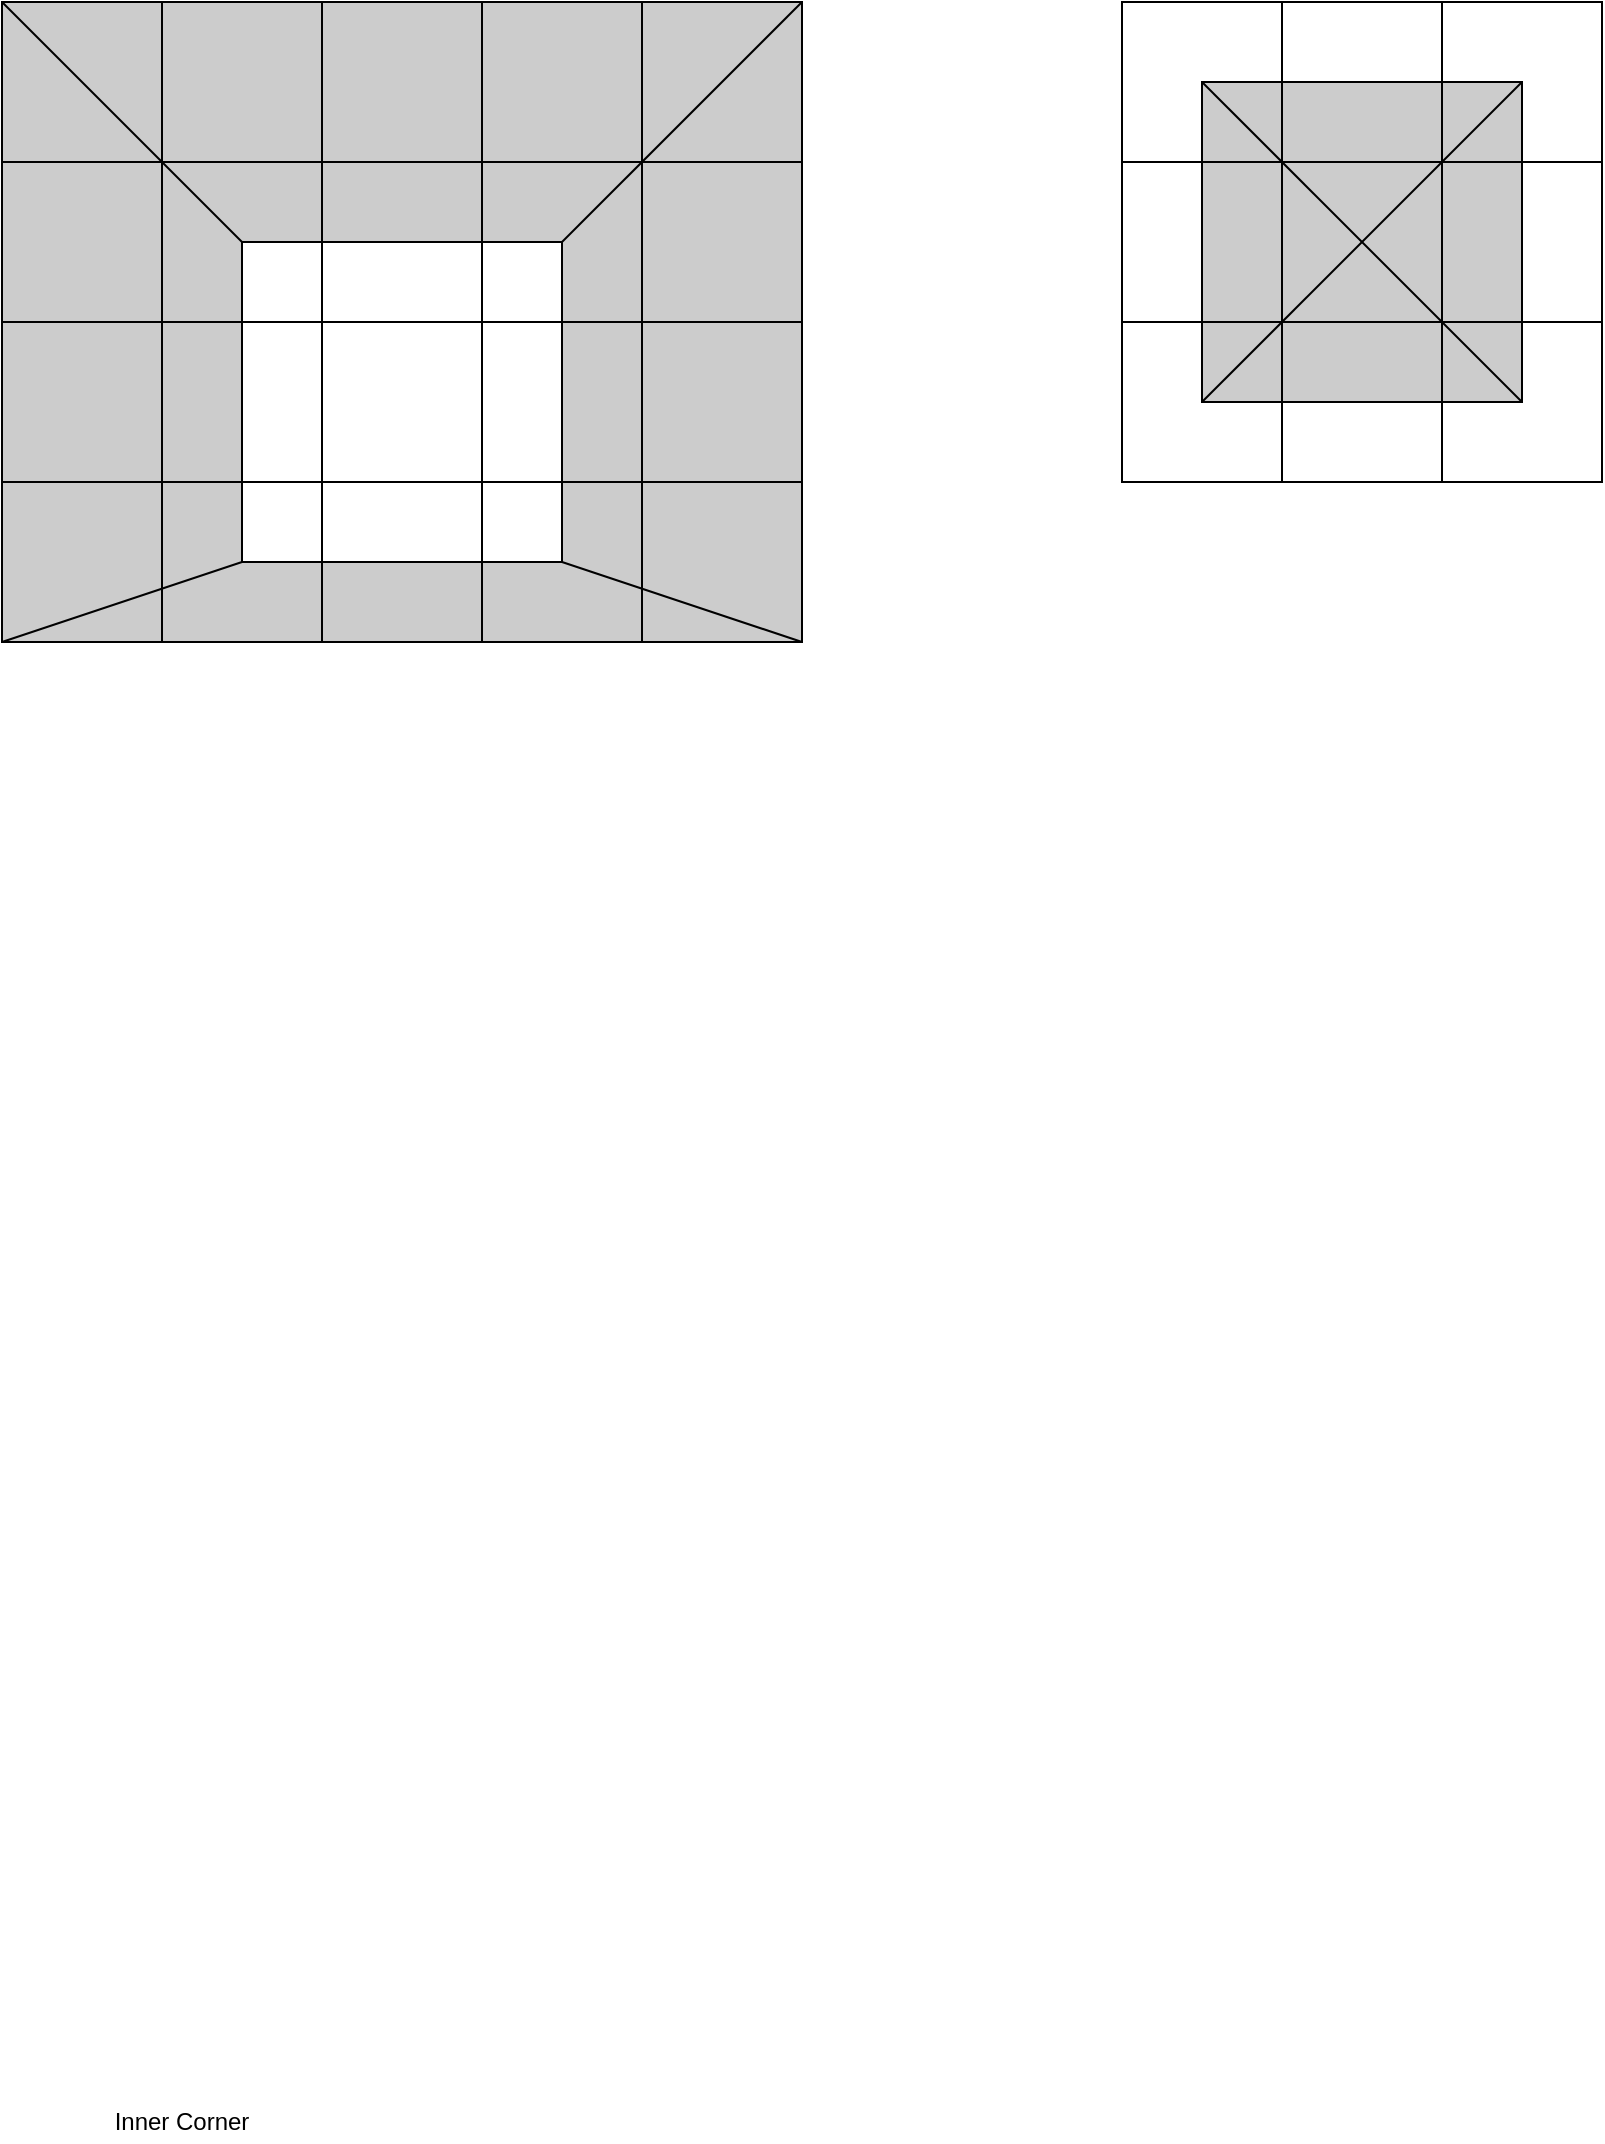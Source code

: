 <mxfile version="12.6.2" type="github">
  <diagram id="_fTgssfwFPi_PuKQFO93" name="Page-1">
    <mxGraphModel dx="2062" dy="1131" grid="1" gridSize="10" guides="1" tooltips="1" connect="1" arrows="1" fold="1" page="1" pageScale="1" pageWidth="827" pageHeight="1169" math="0" shadow="0">
      <root>
        <mxCell id="0"/>
        <mxCell id="1" parent="0"/>
        <mxCell id="ADAHSDNH1dJOkYiK3QjO-37" value="" style="whiteSpace=wrap;html=1;aspect=fixed;strokeColor=#000000;fillColor=#CCCCCC;" vertex="1" parent="1">
          <mxGeometry x="80" width="80" height="80" as="geometry"/>
        </mxCell>
        <mxCell id="ADAHSDNH1dJOkYiK3QjO-38" value="" style="whiteSpace=wrap;html=1;aspect=fixed;strokeColor=#000000;fillColor=#CCCCCC;" vertex="1" parent="1">
          <mxGeometry x="160" width="80" height="80" as="geometry"/>
        </mxCell>
        <mxCell id="ADAHSDNH1dJOkYiK3QjO-3" value="" style="whiteSpace=wrap;html=1;aspect=fixed;fillColor=#CCCCCC;" vertex="1" parent="1">
          <mxGeometry x="80" y="80" width="80" height="80" as="geometry"/>
        </mxCell>
        <mxCell id="ADAHSDNH1dJOkYiK3QjO-5" value="" style="whiteSpace=wrap;html=1;aspect=fixed;gradientColor=#ffffff;gradientDirection=west;shadow=0;glass=0;" vertex="1" parent="1">
          <mxGeometry x="120" y="120" width="40" height="40" as="geometry"/>
        </mxCell>
        <mxCell id="ADAHSDNH1dJOkYiK3QjO-9" value="" style="group;rotation=90;fillColor=#CCCCCC;strokeColor=#000000;" vertex="1" connectable="0" parent="1">
          <mxGeometry x="240" y="80" width="80" height="80" as="geometry"/>
        </mxCell>
        <mxCell id="ADAHSDNH1dJOkYiK3QjO-10" value="" style="whiteSpace=wrap;html=1;aspect=fixed;fillColor=#CCCCCC;" vertex="1" parent="1">
          <mxGeometry x="160" y="80" width="80" height="80" as="geometry"/>
        </mxCell>
        <mxCell id="ADAHSDNH1dJOkYiK3QjO-11" value="" style="rounded=0;whiteSpace=wrap;html=1;gradientColor=#ffffff;gradientDirection=west;shadow=0;glass=0;" vertex="1" parent="1">
          <mxGeometry x="160" y="120" width="80" height="40" as="geometry"/>
        </mxCell>
        <mxCell id="ADAHSDNH1dJOkYiK3QjO-21" value="" style="whiteSpace=wrap;html=1;aspect=fixed;gradientColor=#ffffff;gradientDirection=west;shadow=0;glass=0;" vertex="1" parent="1">
          <mxGeometry x="160" y="160" width="80" height="80" as="geometry"/>
        </mxCell>
        <mxCell id="ADAHSDNH1dJOkYiK3QjO-7" value="" style="whiteSpace=wrap;html=1;aspect=fixed;rotation=90;gradientColor=#ffffff;gradientDirection=west;shadow=0;glass=0;" vertex="1" parent="1">
          <mxGeometry x="240" y="120" width="40" height="40" as="geometry"/>
        </mxCell>
        <mxCell id="ADAHSDNH1dJOkYiK3QjO-33" value="" style="whiteSpace=wrap;html=1;aspect=fixed;strokeColor=#000000;fillColor=#CCCCCC;" vertex="1" parent="1">
          <mxGeometry x="80" y="160" width="80" height="80" as="geometry"/>
        </mxCell>
        <mxCell id="ADAHSDNH1dJOkYiK3QjO-34" value="" style="whiteSpace=wrap;html=1;aspect=fixed;strokeColor=#000000;fillColor=#CCCCCC;" vertex="1" parent="1">
          <mxGeometry x="240" y="160" width="80" height="80" as="geometry"/>
        </mxCell>
        <mxCell id="ADAHSDNH1dJOkYiK3QjO-23" value="" style="rounded=0;whiteSpace=wrap;html=1;rotation=90;gradientColor=#ffffff;gradientDirection=west;shadow=0;glass=0;" vertex="1" parent="1">
          <mxGeometry x="220" y="180" width="80" height="40" as="geometry"/>
        </mxCell>
        <mxCell id="ADAHSDNH1dJOkYiK3QjO-36" value="" style="rounded=0;whiteSpace=wrap;html=1;rotation=90;gradientColor=#ffffff;gradientDirection=west;shadow=0;glass=0;" vertex="1" parent="1">
          <mxGeometry x="100" y="180" width="80" height="40" as="geometry"/>
        </mxCell>
        <mxCell id="ADAHSDNH1dJOkYiK3QjO-12" value="" style="whiteSpace=wrap;html=1;aspect=fixed;rotation=-180;fillColor=#CCCCCC;" vertex="1" parent="1">
          <mxGeometry x="240" y="240" width="80" height="80" as="geometry"/>
        </mxCell>
        <mxCell id="ADAHSDNH1dJOkYiK3QjO-13" value="" style="whiteSpace=wrap;html=1;aspect=fixed;rotation=-180;gradientColor=#ffffff;gradientDirection=west;shadow=0;glass=0;" vertex="1" parent="1">
          <mxGeometry x="240" y="240" width="40" height="40" as="geometry"/>
        </mxCell>
        <mxCell id="ADAHSDNH1dJOkYiK3QjO-18" value="" style="whiteSpace=wrap;html=1;aspect=fixed;rotation=-180;fillColor=#CCCCCC;" vertex="1" parent="1">
          <mxGeometry x="160" y="240" width="80" height="80" as="geometry"/>
        </mxCell>
        <mxCell id="ADAHSDNH1dJOkYiK3QjO-19" value="" style="rounded=0;whiteSpace=wrap;html=1;rotation=-180;gradientColor=#ffffff;gradientDirection=west;shadow=0;glass=0;" vertex="1" parent="1">
          <mxGeometry x="160" y="240" width="80" height="40" as="geometry"/>
        </mxCell>
        <mxCell id="ADAHSDNH1dJOkYiK3QjO-16" value="" style="whiteSpace=wrap;html=1;aspect=fixed;rotation=-90;fillColor=#CCCCCC;" vertex="1" parent="1">
          <mxGeometry x="80" y="240" width="80" height="80" as="geometry"/>
        </mxCell>
        <mxCell id="ADAHSDNH1dJOkYiK3QjO-17" value="" style="whiteSpace=wrap;html=1;aspect=fixed;rotation=-90;gradientColor=#ffffff;gradientDirection=west;shadow=0;glass=0;" vertex="1" parent="1">
          <mxGeometry x="120" y="240" width="40" height="40" as="geometry"/>
        </mxCell>
        <mxCell id="ADAHSDNH1dJOkYiK3QjO-41" value="Inner Corner" style="text;html=1;strokeColor=none;fillColor=none;align=center;verticalAlign=middle;whiteSpace=wrap;rounded=0;shadow=0;glass=0;" vertex="1" parent="1">
          <mxGeometry x="50" y="1050" width="80" height="20" as="geometry"/>
        </mxCell>
        <mxCell id="ADAHSDNH1dJOkYiK3QjO-48" value="" style="whiteSpace=wrap;html=1;aspect=fixed;strokeColor=#000000;fillColor=#CCCCCC;" vertex="1" parent="1">
          <mxGeometry x="240" width="80" height="80" as="geometry"/>
        </mxCell>
        <mxCell id="ADAHSDNH1dJOkYiK3QjO-49" value="" style="whiteSpace=wrap;html=1;aspect=fixed;strokeColor=#000000;fillColor=#CCCCCC;" vertex="1" parent="1">
          <mxGeometry x="320" width="80" height="80" as="geometry"/>
        </mxCell>
        <mxCell id="ADAHSDNH1dJOkYiK3QjO-50" value="" style="whiteSpace=wrap;html=1;aspect=fixed;strokeColor=#000000;fillColor=#CCCCCC;" vertex="1" parent="1">
          <mxGeometry width="80" height="80" as="geometry"/>
        </mxCell>
        <mxCell id="ADAHSDNH1dJOkYiK3QjO-51" value="" style="whiteSpace=wrap;html=1;aspect=fixed;strokeColor=#000000;fillColor=#CCCCCC;" vertex="1" parent="1">
          <mxGeometry y="80" width="80" height="80" as="geometry"/>
        </mxCell>
        <mxCell id="ADAHSDNH1dJOkYiK3QjO-52" value="" style="whiteSpace=wrap;html=1;aspect=fixed;strokeColor=#000000;fillColor=#CCCCCC;" vertex="1" parent="1">
          <mxGeometry y="160" width="80" height="80" as="geometry"/>
        </mxCell>
        <mxCell id="ADAHSDNH1dJOkYiK3QjO-53" value="" style="whiteSpace=wrap;html=1;aspect=fixed;strokeColor=#000000;fillColor=#CCCCCC;" vertex="1" parent="1">
          <mxGeometry y="240" width="80" height="80" as="geometry"/>
        </mxCell>
        <mxCell id="ADAHSDNH1dJOkYiK3QjO-54" value="" style="whiteSpace=wrap;html=1;aspect=fixed;strokeColor=#000000;fillColor=#CCCCCC;" vertex="1" parent="1">
          <mxGeometry x="320" y="80" width="80" height="80" as="geometry"/>
        </mxCell>
        <mxCell id="ADAHSDNH1dJOkYiK3QjO-55" value="" style="whiteSpace=wrap;html=1;aspect=fixed;strokeColor=#000000;fillColor=#CCCCCC;" vertex="1" parent="1">
          <mxGeometry x="320" y="160" width="80" height="80" as="geometry"/>
        </mxCell>
        <mxCell id="ADAHSDNH1dJOkYiK3QjO-56" value="" style="whiteSpace=wrap;html=1;aspect=fixed;strokeColor=#000000;fillColor=#CCCCCC;" vertex="1" parent="1">
          <mxGeometry x="320" y="240" width="80" height="80" as="geometry"/>
        </mxCell>
        <mxCell id="ADAHSDNH1dJOkYiK3QjO-58" value="" style="endArrow=none;html=1;entryX=1;entryY=0;entryDx=0;entryDy=0;" edge="1" parent="1" target="ADAHSDNH1dJOkYiK3QjO-49">
          <mxGeometry width="50" height="50" relative="1" as="geometry">
            <mxPoint x="280" y="120" as="sourcePoint"/>
            <mxPoint x="330" y="70" as="targetPoint"/>
          </mxGeometry>
        </mxCell>
        <mxCell id="ADAHSDNH1dJOkYiK3QjO-59" value="" style="endArrow=none;html=1;entryX=0;entryY=0;entryDx=0;entryDy=0;" edge="1" parent="1" target="ADAHSDNH1dJOkYiK3QjO-50">
          <mxGeometry width="50" height="50" relative="1" as="geometry">
            <mxPoint x="120" y="120" as="sourcePoint"/>
            <mxPoint x="240" as="targetPoint"/>
          </mxGeometry>
        </mxCell>
        <mxCell id="ADAHSDNH1dJOkYiK3QjO-60" value="" style="endArrow=none;html=1;entryX=1;entryY=1;entryDx=0;entryDy=0;" edge="1" parent="1" target="ADAHSDNH1dJOkYiK3QjO-56">
          <mxGeometry width="50" height="50" relative="1" as="geometry">
            <mxPoint x="280" y="280" as="sourcePoint"/>
            <mxPoint x="400" y="160" as="targetPoint"/>
          </mxGeometry>
        </mxCell>
        <mxCell id="ADAHSDNH1dJOkYiK3QjO-61" value="" style="endArrow=none;html=1;entryX=0;entryY=1;entryDx=0;entryDy=0;" edge="1" parent="1" target="ADAHSDNH1dJOkYiK3QjO-53">
          <mxGeometry width="50" height="50" relative="1" as="geometry">
            <mxPoint x="120" y="280" as="sourcePoint"/>
            <mxPoint x="240" y="320" as="targetPoint"/>
          </mxGeometry>
        </mxCell>
        <mxCell id="ADAHSDNH1dJOkYiK3QjO-29" value="" style="whiteSpace=wrap;html=1;aspect=fixed;fillColor=#CCCCCC;" vertex="1" parent="1">
          <mxGeometry x="600" y="40" width="160" height="160" as="geometry"/>
        </mxCell>
        <mxCell id="ADAHSDNH1dJOkYiK3QjO-28" value="" style="whiteSpace=wrap;html=1;aspect=fixed;fillColor=none;" vertex="1" parent="1">
          <mxGeometry x="560" width="80" height="80" as="geometry"/>
        </mxCell>
        <mxCell id="ADAHSDNH1dJOkYiK3QjO-30" value="" style="whiteSpace=wrap;html=1;aspect=fixed;fillColor=none;" vertex="1" parent="1">
          <mxGeometry x="720" width="80" height="80" as="geometry"/>
        </mxCell>
        <mxCell id="ADAHSDNH1dJOkYiK3QjO-63" value="" style="whiteSpace=wrap;html=1;aspect=fixed;fillColor=none;" vertex="1" parent="1">
          <mxGeometry x="640" width="80" height="80" as="geometry"/>
        </mxCell>
        <mxCell id="ADAHSDNH1dJOkYiK3QjO-64" value="" style="whiteSpace=wrap;html=1;aspect=fixed;fillColor=none;" vertex="1" parent="1">
          <mxGeometry x="720" y="80" width="80" height="80" as="geometry"/>
        </mxCell>
        <mxCell id="ADAHSDNH1dJOkYiK3QjO-65" value="" style="whiteSpace=wrap;html=1;aspect=fixed;fillColor=none;" vertex="1" parent="1">
          <mxGeometry x="640" y="160" width="80" height="80" as="geometry"/>
        </mxCell>
        <mxCell id="ADAHSDNH1dJOkYiK3QjO-66" value="" style="whiteSpace=wrap;html=1;aspect=fixed;fillColor=none;" vertex="1" parent="1">
          <mxGeometry x="560" y="80" width="80" height="80" as="geometry"/>
        </mxCell>
        <mxCell id="ADAHSDNH1dJOkYiK3QjO-67" value="" style="endArrow=none;html=1;exitX=0;exitY=1;exitDx=0;exitDy=0;" edge="1" parent="1" source="ADAHSDNH1dJOkYiK3QjO-29">
          <mxGeometry width="50" height="50" relative="1" as="geometry">
            <mxPoint x="520" y="270" as="sourcePoint"/>
            <mxPoint x="760" y="40" as="targetPoint"/>
          </mxGeometry>
        </mxCell>
        <mxCell id="ADAHSDNH1dJOkYiK3QjO-68" value="" style="endArrow=none;html=1;exitX=0;exitY=1;exitDx=0;exitDy=0;entryX=1;entryY=1;entryDx=0;entryDy=0;" edge="1" parent="1" target="ADAHSDNH1dJOkYiK3QjO-29">
          <mxGeometry width="50" height="50" relative="1" as="geometry">
            <mxPoint x="600" y="40" as="sourcePoint"/>
            <mxPoint x="760" y="-120" as="targetPoint"/>
          </mxGeometry>
        </mxCell>
        <mxCell id="ADAHSDNH1dJOkYiK3QjO-32" value="" style="whiteSpace=wrap;html=1;aspect=fixed;fillColor=none;" vertex="1" parent="1">
          <mxGeometry x="720" y="160" width="80" height="80" as="geometry"/>
        </mxCell>
        <mxCell id="ADAHSDNH1dJOkYiK3QjO-31" value="" style="whiteSpace=wrap;html=1;aspect=fixed;fillColor=none;" vertex="1" parent="1">
          <mxGeometry x="560" y="160" width="80" height="80" as="geometry"/>
        </mxCell>
      </root>
    </mxGraphModel>
  </diagram>
</mxfile>
